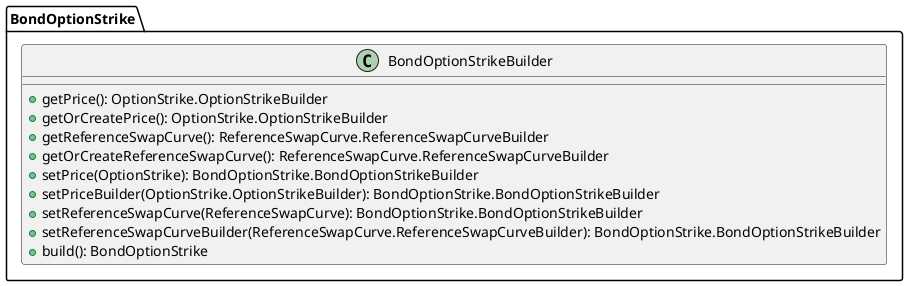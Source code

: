 @startuml

    class BondOptionStrike.BondOptionStrikeBuilder [[BondOptionStrike.BondOptionStrikeBuilder.html]] {
        +getPrice(): OptionStrike.OptionStrikeBuilder
        +getOrCreatePrice(): OptionStrike.OptionStrikeBuilder
        +getReferenceSwapCurve(): ReferenceSwapCurve.ReferenceSwapCurveBuilder
        +getOrCreateReferenceSwapCurve(): ReferenceSwapCurve.ReferenceSwapCurveBuilder
        +setPrice(OptionStrike): BondOptionStrike.BondOptionStrikeBuilder
        +setPriceBuilder(OptionStrike.OptionStrikeBuilder): BondOptionStrike.BondOptionStrikeBuilder
        +setReferenceSwapCurve(ReferenceSwapCurve): BondOptionStrike.BondOptionStrikeBuilder
        +setReferenceSwapCurveBuilder(ReferenceSwapCurve.ReferenceSwapCurveBuilder): BondOptionStrike.BondOptionStrikeBuilder
        +build(): BondOptionStrike
    }

@enduml
